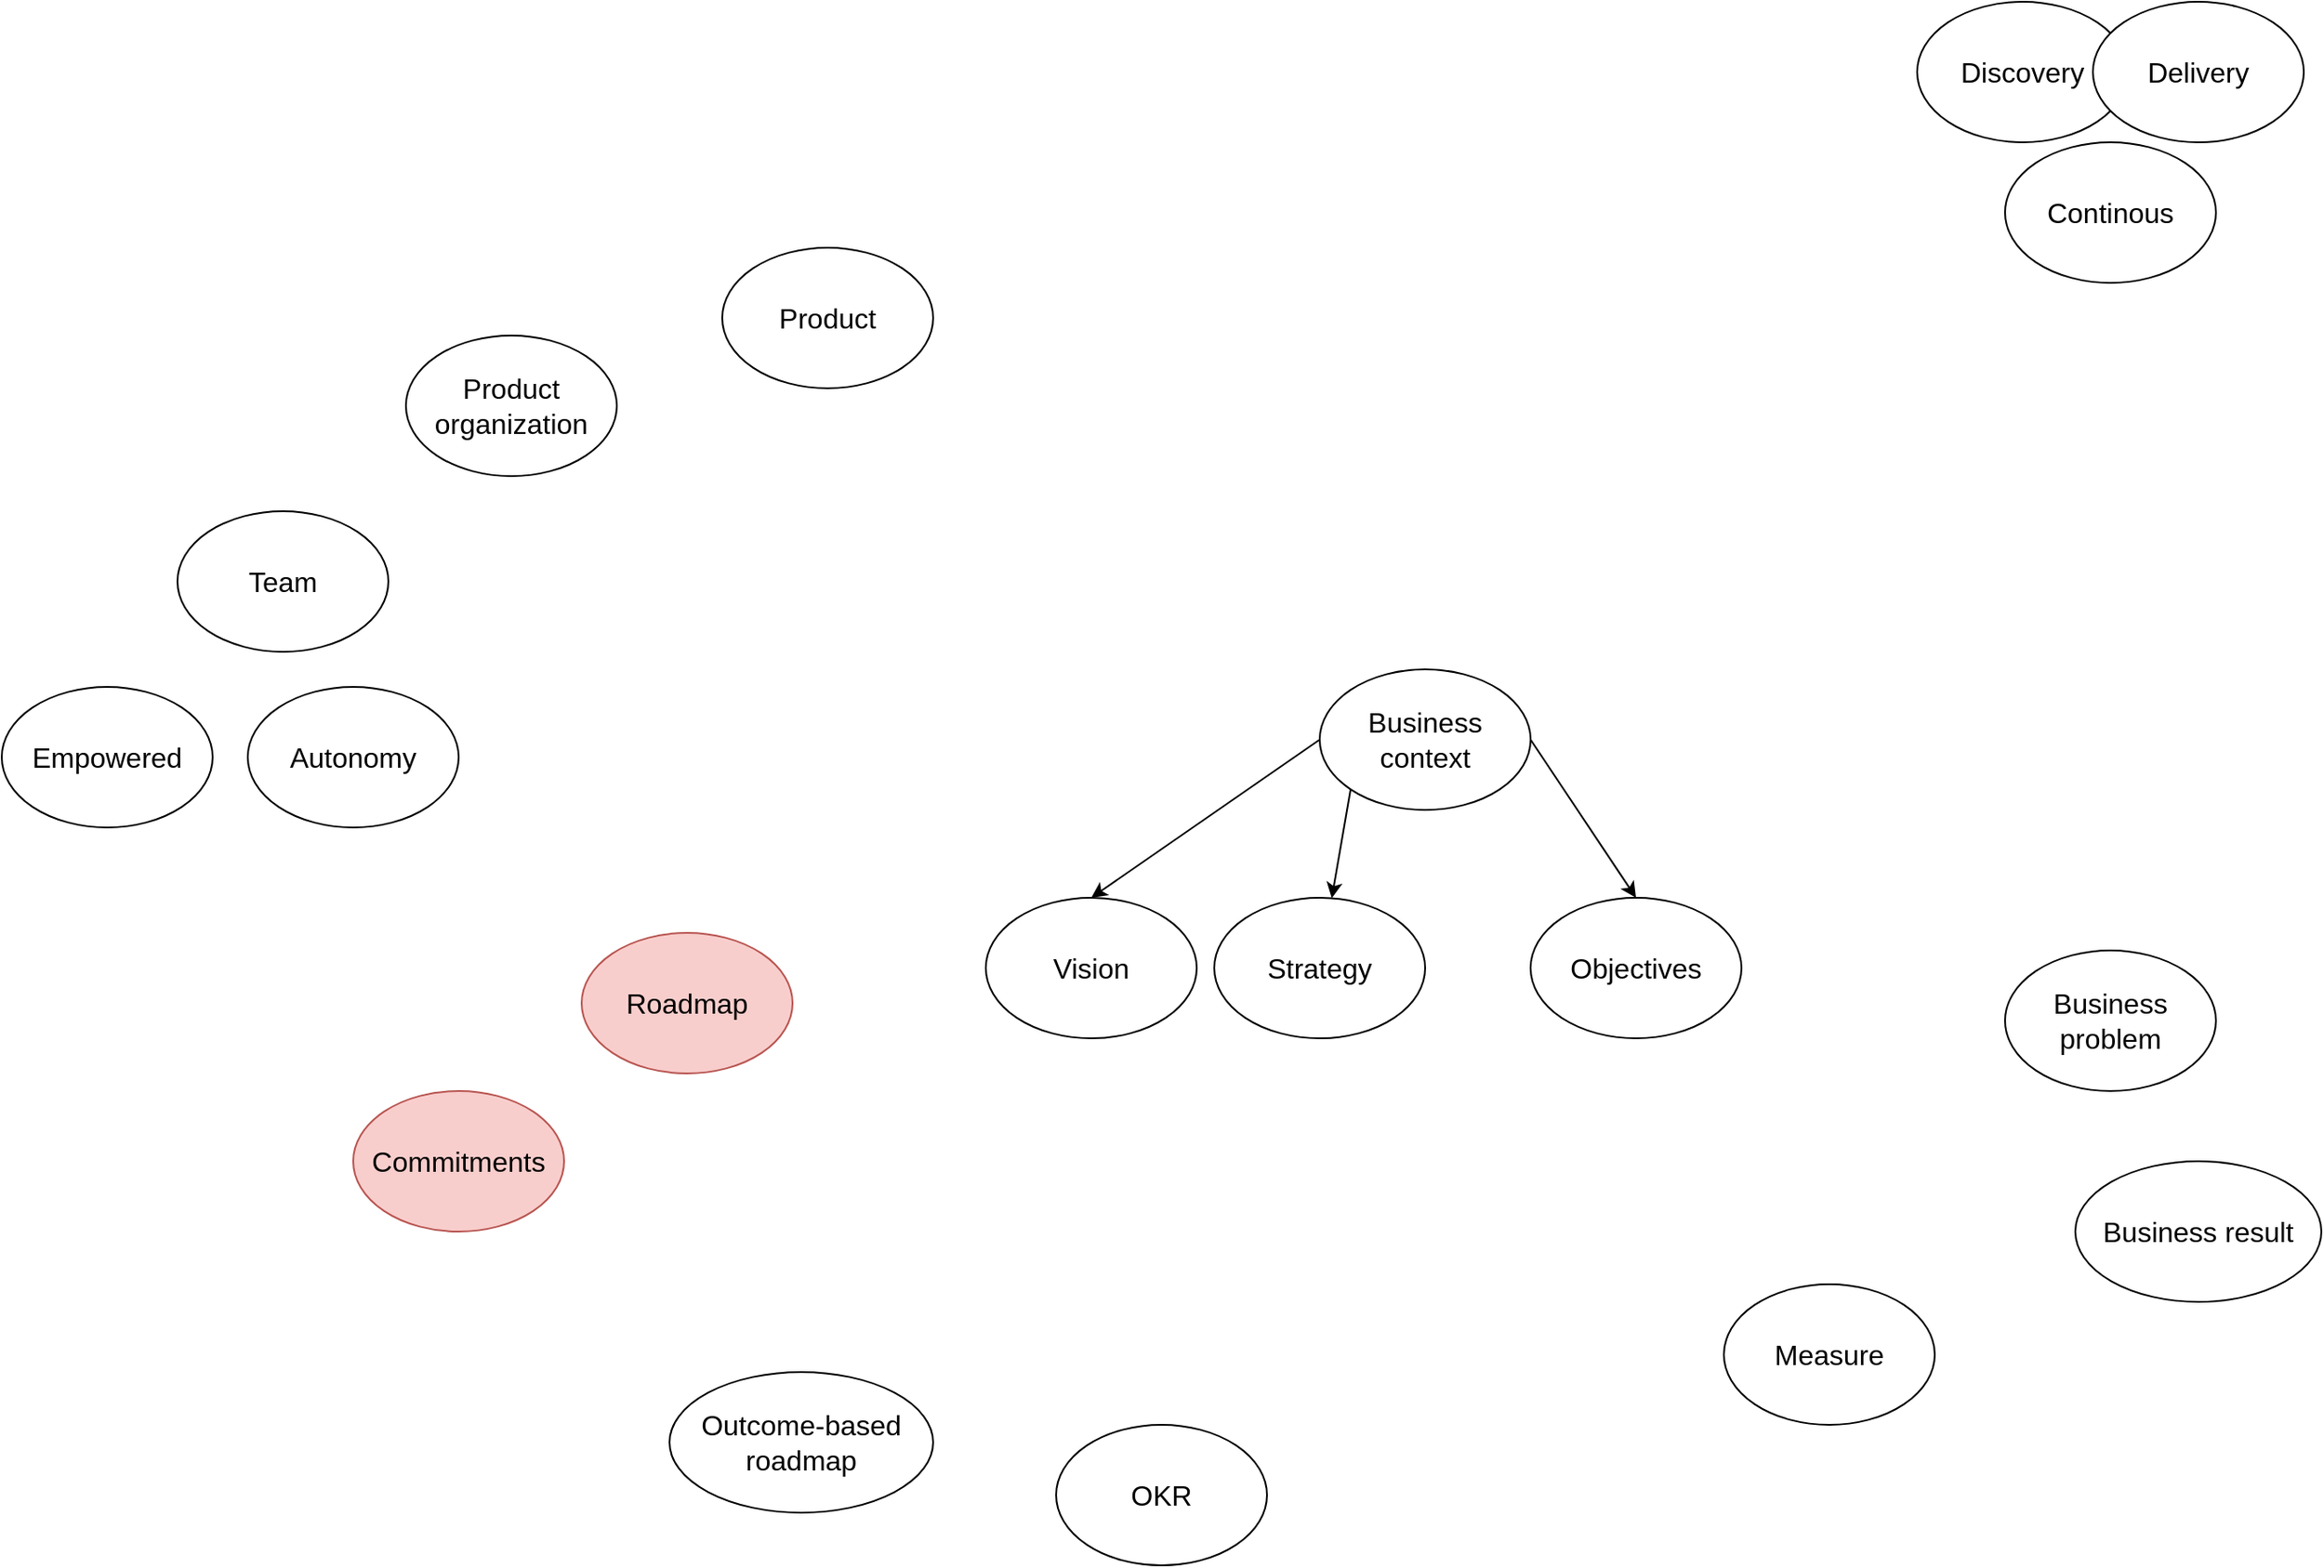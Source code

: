 <mxfile version="12.4.7" type="github">
  <diagram id="jnQUaKEMtfjyKbJyfA8F" name="Page-1">
    <mxGraphModel dx="1896" dy="1159" grid="1" gridSize="10" guides="1" tooltips="1" connect="1" arrows="1" fold="1" page="1" pageScale="1" pageWidth="3300" pageHeight="2339" math="0" shadow="0">
      <root>
        <mxCell id="0"/>
        <mxCell id="1" parent="0"/>
        <mxCell id="eA2Bc0m0vbRMlsxlkseu-1" value="&lt;font style=&quot;font-size: 16px&quot;&gt;Product&lt;/font&gt;" style="ellipse;whiteSpace=wrap;html=1;" parent="1" vertex="1">
          <mxGeometry x="1850" y="940" width="120" height="80" as="geometry"/>
        </mxCell>
        <mxCell id="eA2Bc0m0vbRMlsxlkseu-2" value="&lt;font style=&quot;font-size: 16px&quot;&gt;Team&lt;/font&gt;" style="ellipse;whiteSpace=wrap;html=1;" parent="1" vertex="1">
          <mxGeometry x="1540" y="1090" width="120" height="80" as="geometry"/>
        </mxCell>
        <mxCell id="eA2Bc0m0vbRMlsxlkseu-3" value="&lt;font style=&quot;font-size: 16px&quot;&gt;Discovery&lt;/font&gt;" style="ellipse;whiteSpace=wrap;html=1;" parent="1" vertex="1">
          <mxGeometry x="2530" y="800" width="120" height="80" as="geometry"/>
        </mxCell>
        <mxCell id="eA2Bc0m0vbRMlsxlkseu-4" value="&lt;font style=&quot;font-size: 16px&quot;&gt;Delivery&lt;/font&gt;" style="ellipse;whiteSpace=wrap;html=1;" parent="1" vertex="1">
          <mxGeometry x="2630" y="800" width="120" height="80" as="geometry"/>
        </mxCell>
        <mxCell id="eA2Bc0m0vbRMlsxlkseu-5" value="&lt;font style=&quot;font-size: 16px&quot;&gt;Vision&lt;br&gt;&lt;/font&gt;" style="ellipse;whiteSpace=wrap;html=1;" parent="1" vertex="1">
          <mxGeometry x="2000" y="1310" width="120" height="80" as="geometry"/>
        </mxCell>
        <mxCell id="eA2Bc0m0vbRMlsxlkseu-6" value="&lt;font style=&quot;font-size: 16px&quot;&gt;Strategy&lt;br&gt;&lt;/font&gt;" style="ellipse;whiteSpace=wrap;html=1;" parent="1" vertex="1">
          <mxGeometry x="2130" y="1310" width="120" height="80" as="geometry"/>
        </mxCell>
        <mxCell id="L22eh80JxhvPlCMIQLNT-1" value="&lt;font style=&quot;font-size: 16px&quot;&gt;Product organization&lt;/font&gt;" style="ellipse;whiteSpace=wrap;html=1;" vertex="1" parent="1">
          <mxGeometry x="1670" y="990" width="120" height="80" as="geometry"/>
        </mxCell>
        <mxCell id="L22eh80JxhvPlCMIQLNT-2" value="&lt;font style=&quot;font-size: 16px&quot;&gt;Business context&lt;br&gt;&lt;/font&gt;" style="ellipse;whiteSpace=wrap;html=1;" vertex="1" parent="1">
          <mxGeometry x="2190" y="1180" width="120" height="80" as="geometry"/>
        </mxCell>
        <mxCell id="L22eh80JxhvPlCMIQLNT-3" value="&lt;font style=&quot;font-size: 16px&quot;&gt;Objectives&lt;br&gt;&lt;/font&gt;" style="ellipse;whiteSpace=wrap;html=1;" vertex="1" parent="1">
          <mxGeometry x="2310" y="1310" width="120" height="80" as="geometry"/>
        </mxCell>
        <mxCell id="L22eh80JxhvPlCMIQLNT-4" value="" style="endArrow=classic;html=1;exitX=0;exitY=0.5;exitDx=0;exitDy=0;entryX=0.5;entryY=0;entryDx=0;entryDy=0;" edge="1" parent="1" source="L22eh80JxhvPlCMIQLNT-2" target="eA2Bc0m0vbRMlsxlkseu-5">
          <mxGeometry width="50" height="50" relative="1" as="geometry">
            <mxPoint x="1770" y="1480" as="sourcePoint"/>
            <mxPoint x="1820" y="1430" as="targetPoint"/>
          </mxGeometry>
        </mxCell>
        <mxCell id="L22eh80JxhvPlCMIQLNT-5" value="" style="endArrow=classic;html=1;exitX=0;exitY=1;exitDx=0;exitDy=0;" edge="1" parent="1" source="L22eh80JxhvPlCMIQLNT-2" target="eA2Bc0m0vbRMlsxlkseu-6">
          <mxGeometry width="50" height="50" relative="1" as="geometry">
            <mxPoint x="2200" y="1230" as="sourcePoint"/>
            <mxPoint x="2070" y="1320" as="targetPoint"/>
          </mxGeometry>
        </mxCell>
        <mxCell id="L22eh80JxhvPlCMIQLNT-6" value="" style="endArrow=classic;html=1;entryX=0.5;entryY=0;entryDx=0;entryDy=0;exitX=1;exitY=0.5;exitDx=0;exitDy=0;" edge="1" parent="1" source="L22eh80JxhvPlCMIQLNT-2" target="L22eh80JxhvPlCMIQLNT-3">
          <mxGeometry width="50" height="50" relative="1" as="geometry">
            <mxPoint x="2050" y="1640" as="sourcePoint"/>
            <mxPoint x="2100" y="1590" as="targetPoint"/>
          </mxGeometry>
        </mxCell>
        <mxCell id="L22eh80JxhvPlCMIQLNT-7" value="&lt;span style=&quot;font-size: 16px&quot;&gt;Business problem&lt;/span&gt;" style="ellipse;whiteSpace=wrap;html=1;" vertex="1" parent="1">
          <mxGeometry x="2580" y="1340" width="120" height="80" as="geometry"/>
        </mxCell>
        <mxCell id="L22eh80JxhvPlCMIQLNT-8" value="&lt;font style=&quot;font-size: 16px&quot;&gt;OKR&lt;br&gt;&lt;/font&gt;" style="ellipse;whiteSpace=wrap;html=1;" vertex="1" parent="1">
          <mxGeometry x="2040" y="1610" width="120" height="80" as="geometry"/>
        </mxCell>
        <mxCell id="L22eh80JxhvPlCMIQLNT-9" value="&lt;font style=&quot;font-size: 16px&quot;&gt;Outcome-based roadmap&lt;br&gt;&lt;/font&gt;" style="ellipse;whiteSpace=wrap;html=1;" vertex="1" parent="1">
          <mxGeometry x="1820" y="1580" width="150" height="80" as="geometry"/>
        </mxCell>
        <mxCell id="L22eh80JxhvPlCMIQLNT-10" value="&lt;font style=&quot;font-size: 16px&quot;&gt;Autonomy&lt;/font&gt;" style="ellipse;whiteSpace=wrap;html=1;" vertex="1" parent="1">
          <mxGeometry x="1580" y="1190" width="120" height="80" as="geometry"/>
        </mxCell>
        <mxCell id="L22eh80JxhvPlCMIQLNT-11" value="&lt;span style=&quot;font-size: 16px&quot;&gt;Business result&lt;/span&gt;" style="ellipse;whiteSpace=wrap;html=1;" vertex="1" parent="1">
          <mxGeometry x="2620" y="1460" width="140" height="80" as="geometry"/>
        </mxCell>
        <mxCell id="L22eh80JxhvPlCMIQLNT-12" value="&lt;font style=&quot;font-size: 16px&quot;&gt;Roadmap&lt;/font&gt;" style="ellipse;whiteSpace=wrap;html=1;fillColor=#f8cecc;strokeColor=#b85450;" vertex="1" parent="1">
          <mxGeometry x="1770" y="1330" width="120" height="80" as="geometry"/>
        </mxCell>
        <mxCell id="L22eh80JxhvPlCMIQLNT-13" value="&lt;font style=&quot;font-size: 16px&quot;&gt;Measure&lt;/font&gt;" style="ellipse;whiteSpace=wrap;html=1;" vertex="1" parent="1">
          <mxGeometry x="2420" y="1530" width="120" height="80" as="geometry"/>
        </mxCell>
        <mxCell id="L22eh80JxhvPlCMIQLNT-14" value="&lt;font style=&quot;font-size: 16px&quot;&gt;Empowered&lt;/font&gt;" style="ellipse;whiteSpace=wrap;html=1;" vertex="1" parent="1">
          <mxGeometry x="1440" y="1190" width="120" height="80" as="geometry"/>
        </mxCell>
        <mxCell id="L22eh80JxhvPlCMIQLNT-15" value="&lt;font style=&quot;font-size: 16px&quot;&gt;Commitments&lt;/font&gt;" style="ellipse;whiteSpace=wrap;html=1;fillColor=#f8cecc;strokeColor=#b85450;" vertex="1" parent="1">
          <mxGeometry x="1640" y="1420" width="120" height="80" as="geometry"/>
        </mxCell>
        <mxCell id="L22eh80JxhvPlCMIQLNT-16" value="&lt;font style=&quot;font-size: 16px&quot;&gt;Continous&lt;/font&gt;" style="ellipse;whiteSpace=wrap;html=1;" vertex="1" parent="1">
          <mxGeometry x="2580" y="880" width="120" height="80" as="geometry"/>
        </mxCell>
      </root>
    </mxGraphModel>
  </diagram>
</mxfile>
